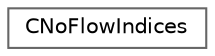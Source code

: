 digraph "Graphical Class Hierarchy"
{
 // LATEX_PDF_SIZE
  bgcolor="transparent";
  edge [fontname=Helvetica,fontsize=10,labelfontname=Helvetica,labelfontsize=10];
  node [fontname=Helvetica,fontsize=10,shape=box,height=0.2,width=0.4];
  rankdir="LR";
  Node0 [id="Node000000",label="CNoFlowIndices",height=0.2,width=0.4,color="grey40", fillcolor="white", style="filled",URL="$structCNoFlowIndices.html",tooltip="Dummy flow indices class to use CAvgGrad_Scalar when flow variables are not available...."];
}
